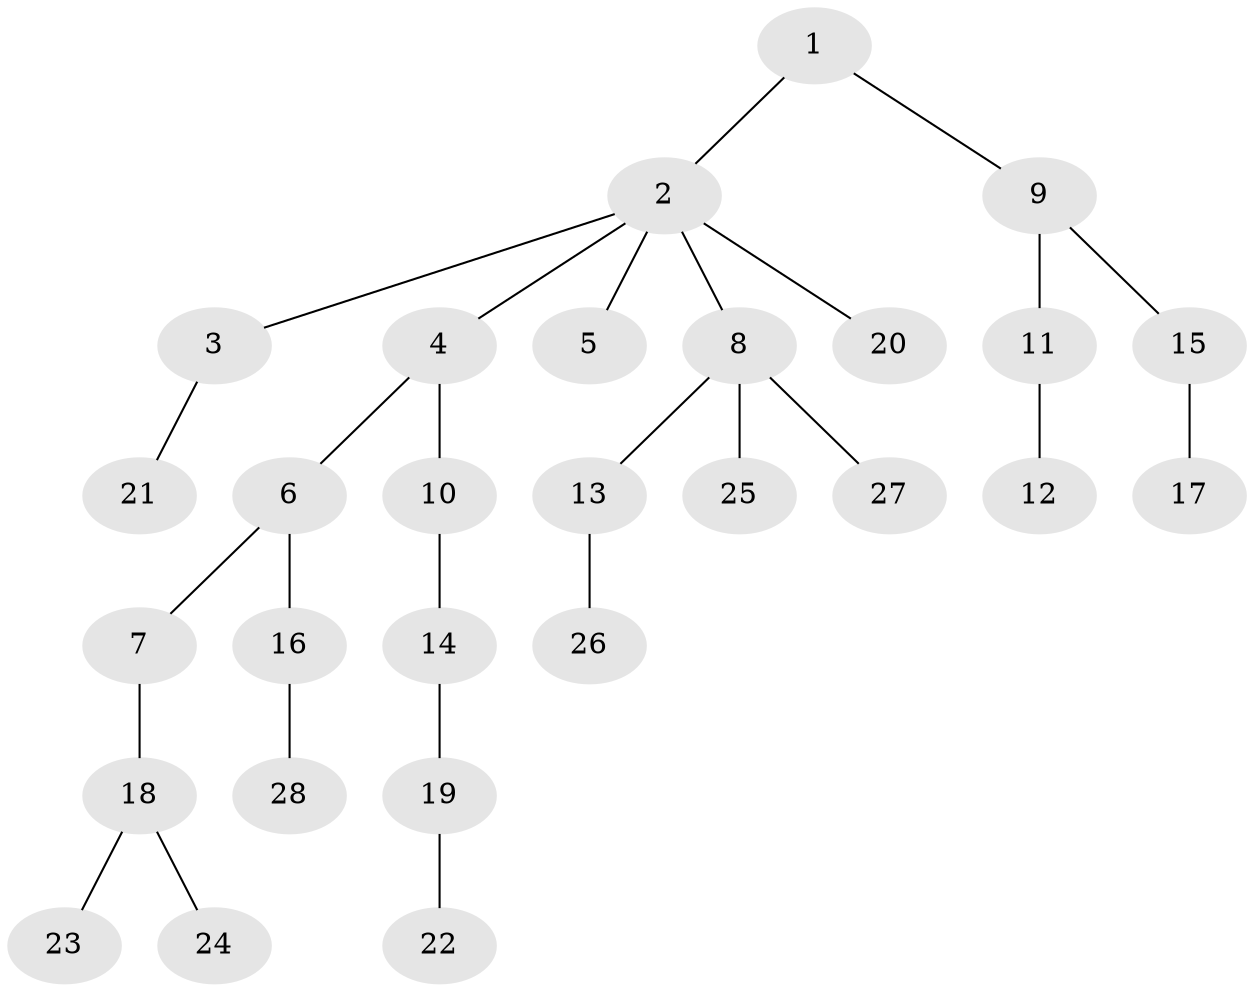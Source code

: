 // original degree distribution, {3: 0.17857142857142858, 7: 0.017857142857142856, 5: 0.017857142857142856, 1: 0.5, 4: 0.07142857142857142, 2: 0.21428571428571427}
// Generated by graph-tools (version 1.1) at 2025/36/03/09/25 02:36:29]
// undirected, 28 vertices, 27 edges
graph export_dot {
graph [start="1"]
  node [color=gray90,style=filled];
  1;
  2;
  3;
  4;
  5;
  6;
  7;
  8;
  9;
  10;
  11;
  12;
  13;
  14;
  15;
  16;
  17;
  18;
  19;
  20;
  21;
  22;
  23;
  24;
  25;
  26;
  27;
  28;
  1 -- 2 [weight=1.0];
  1 -- 9 [weight=1.0];
  2 -- 3 [weight=1.0];
  2 -- 4 [weight=1.0];
  2 -- 5 [weight=1.0];
  2 -- 8 [weight=1.0];
  2 -- 20 [weight=1.0];
  3 -- 21 [weight=1.0];
  4 -- 6 [weight=1.0];
  4 -- 10 [weight=1.0];
  6 -- 7 [weight=1.0];
  6 -- 16 [weight=1.0];
  7 -- 18 [weight=1.0];
  8 -- 13 [weight=1.0];
  8 -- 25 [weight=1.0];
  8 -- 27 [weight=1.0];
  9 -- 11 [weight=1.0];
  9 -- 15 [weight=1.0];
  10 -- 14 [weight=1.0];
  11 -- 12 [weight=1.0];
  13 -- 26 [weight=1.0];
  14 -- 19 [weight=1.0];
  15 -- 17 [weight=1.0];
  16 -- 28 [weight=1.0];
  18 -- 23 [weight=1.0];
  18 -- 24 [weight=1.0];
  19 -- 22 [weight=1.0];
}
